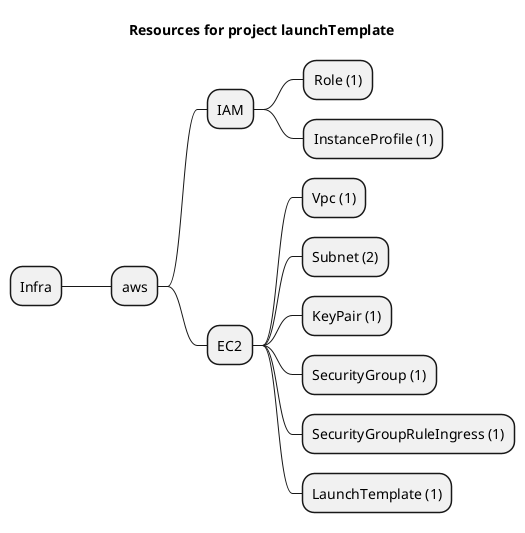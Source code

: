 @startmindmap
title Resources for project launchTemplate
skinparam monochrome true
+ Infra
++ aws
+++ IAM
++++ Role (1)
++++ InstanceProfile (1)
+++ EC2
++++ Vpc (1)
++++ Subnet (2)
++++ KeyPair (1)
++++ SecurityGroup (1)
++++ SecurityGroupRuleIngress (1)
++++ LaunchTemplate (1)
@endmindmap